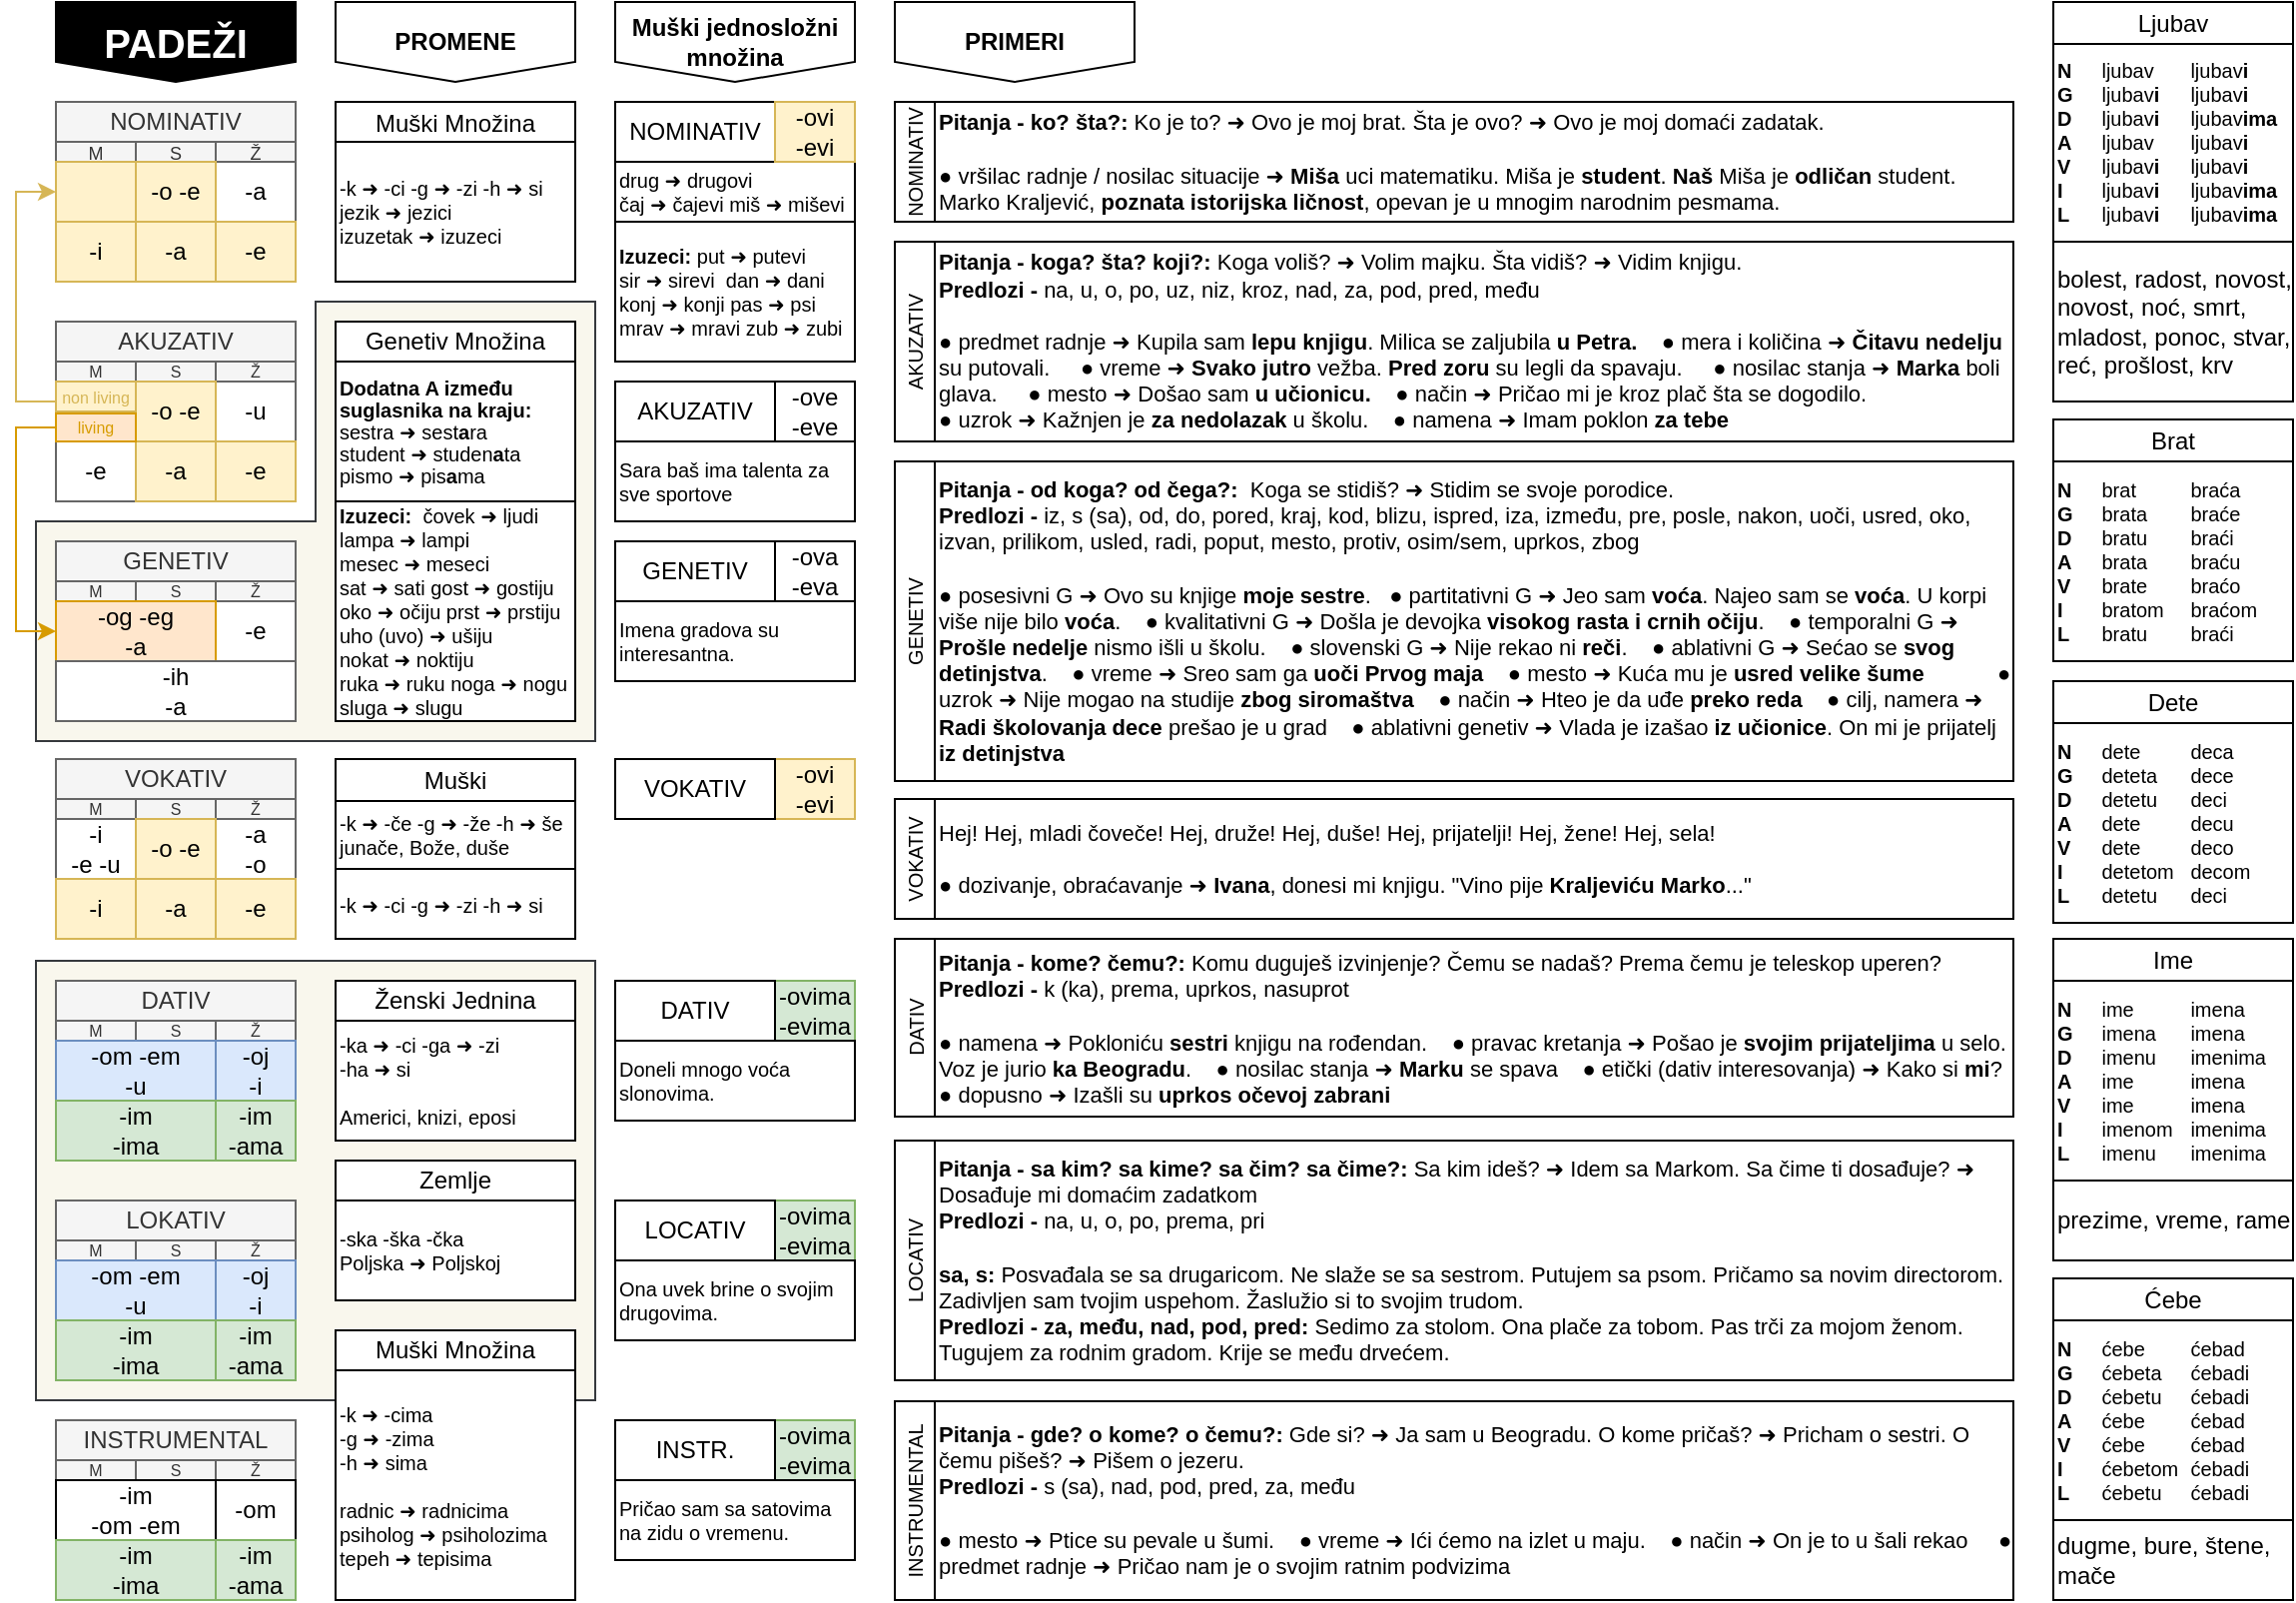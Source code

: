 <mxfile version="24.0.7" type="github">
  <diagram name="Page-1" id="QJoDa5Xf5KZHRKWnFKj4">
    <mxGraphModel dx="491" dy="323" grid="1" gridSize="10" guides="1" tooltips="1" connect="1" arrows="1" fold="1" page="1" pageScale="1" pageWidth="1169" pageHeight="827" math="0" shadow="0">
      <root>
        <mxCell id="0" />
        <mxCell id="1" parent="0" />
        <mxCell id="w5lrp8CAif_9VlZ4OXMN-14" value="" style="shape=corner;whiteSpace=wrap;html=1;direction=west;dx=140;dy=110;fillColor=#f9f7ed;strokeColor=#36393d;" parent="1" vertex="1">
          <mxGeometry x="30" y="160" width="280" height="220" as="geometry" />
        </mxCell>
        <mxCell id="fJoO8VDyXokNPLIYZir3-1" value="Muški Množina" style="rounded=0;whiteSpace=wrap;html=1;" parent="1" vertex="1">
          <mxGeometry x="180" y="60" width="120" height="21" as="geometry" />
        </mxCell>
        <mxCell id="BAi89jd5EGfL0doamKMS-102" value="" style="rounded=0;whiteSpace=wrap;html=1;fillColor=#f9f7ed;strokeColor=#36393d;" parent="1" vertex="1">
          <mxGeometry x="30" y="490" width="280" height="220" as="geometry" />
        </mxCell>
        <mxCell id="BAi89jd5EGfL0doamKMS-101" value="Muški" style="rounded=0;whiteSpace=wrap;html=1;" parent="1" vertex="1">
          <mxGeometry x="180" y="389" width="120" height="21" as="geometry" />
        </mxCell>
        <mxCell id="BAi89jd5EGfL0doamKMS-87" value="drug ➜ drugovi&lt;br&gt;čaj ➜ čajevi miš ➜ miševi" style="rounded=0;whiteSpace=wrap;html=1;align=left;fontSize=10;" parent="1" vertex="1">
          <mxGeometry x="320" y="90" width="120" height="30" as="geometry" />
        </mxCell>
        <mxCell id="z7CCXZcRLEo5i3R6FDuk-22" value="NOMINATIV" style="rounded=0;whiteSpace=wrap;html=1;strokeColor=#666666;fillColor=#f5f5f5;fontColor=#333333;" parent="1" vertex="1">
          <mxGeometry x="40" y="60" width="120" height="20" as="geometry" />
        </mxCell>
        <mxCell id="z7CCXZcRLEo5i3R6FDuk-23" value="M" style="rounded=0;whiteSpace=wrap;html=1;fillColor=#f5f5f5;fontColor=#333333;strokeColor=#666666;fontSize=9;verticalAlign=middle;horizontal=1;perimeterSpacing=0;spacingTop=1;" parent="1" vertex="1">
          <mxGeometry x="40" y="80" width="40" height="10" as="geometry" />
        </mxCell>
        <mxCell id="z7CCXZcRLEo5i3R6FDuk-24" value="S" style="rounded=0;whiteSpace=wrap;html=1;fillColor=#f5f5f5;fontColor=#333333;strokeColor=#666666;fontSize=9;verticalAlign=middle;horizontal=1;perimeterSpacing=0;spacingTop=1;" parent="1" vertex="1">
          <mxGeometry x="80" y="80" width="40" height="10" as="geometry" />
        </mxCell>
        <mxCell id="z7CCXZcRLEo5i3R6FDuk-25" value="Ž" style="rounded=0;whiteSpace=wrap;html=1;fillColor=#f5f5f5;fontColor=#333333;strokeColor=#666666;fontSize=9;verticalAlign=middle;horizontal=1;perimeterSpacing=0;spacingTop=1;" parent="1" vertex="1">
          <mxGeometry x="120" y="80" width="40" height="10" as="geometry" />
        </mxCell>
        <mxCell id="z7CCXZcRLEo5i3R6FDuk-28" value="-a" style="rounded=0;whiteSpace=wrap;html=1;strokeColor=#666666;" parent="1" vertex="1">
          <mxGeometry x="120" y="90" width="40" height="30" as="geometry" />
        </mxCell>
        <mxCell id="z7CCXZcRLEo5i3R6FDuk-27" value="-o -e" style="rounded=0;whiteSpace=wrap;html=1;fillColor=#fff2cc;strokeColor=#d6b656;" parent="1" vertex="1">
          <mxGeometry x="80" y="90" width="40" height="30" as="geometry" />
        </mxCell>
        <mxCell id="z7CCXZcRLEo5i3R6FDuk-29" value="-i" style="rounded=0;whiteSpace=wrap;html=1;fillColor=#fff2cc;strokeColor=#d6b656;" parent="1" vertex="1">
          <mxGeometry x="40" y="120" width="40" height="30" as="geometry" />
        </mxCell>
        <mxCell id="z7CCXZcRLEo5i3R6FDuk-26" value="" style="rounded=0;whiteSpace=wrap;html=1;fillColor=#fff2cc;strokeColor=#d6b656;" parent="1" vertex="1">
          <mxGeometry x="40" y="90" width="40" height="30" as="geometry" />
        </mxCell>
        <mxCell id="z7CCXZcRLEo5i3R6FDuk-30" value="-a" style="rounded=0;whiteSpace=wrap;html=1;fillColor=#fff2cc;strokeColor=#d6b656;" parent="1" vertex="1">
          <mxGeometry x="80" y="120" width="40" height="30" as="geometry" />
        </mxCell>
        <mxCell id="z7CCXZcRLEo5i3R6FDuk-31" value="-e" style="rounded=0;whiteSpace=wrap;html=1;fillColor=#fff2cc;strokeColor=#d6b656;" parent="1" vertex="1">
          <mxGeometry x="120" y="120" width="40" height="30" as="geometry" />
        </mxCell>
        <mxCell id="z7CCXZcRLEo5i3R6FDuk-43" value="AKUZATIV" style="rounded=0;whiteSpace=wrap;html=1;strokeColor=#666666;fillColor=#f5f5f5;fontColor=#333333;" parent="1" vertex="1">
          <mxGeometry x="40" y="170" width="120" height="20" as="geometry" />
        </mxCell>
        <mxCell id="z7CCXZcRLEo5i3R6FDuk-44" value="M" style="rounded=0;whiteSpace=wrap;html=1;fontSize=8;fillColor=#f5f5f5;fontColor=#333333;strokeColor=#666666;" parent="1" vertex="1">
          <mxGeometry x="40" y="190" width="40" height="10" as="geometry" />
        </mxCell>
        <mxCell id="z7CCXZcRLEo5i3R6FDuk-45" value="S" style="rounded=0;whiteSpace=wrap;html=1;fontSize=8;fillColor=#f5f5f5;fontColor=#333333;strokeColor=#666666;" parent="1" vertex="1">
          <mxGeometry x="80" y="190" width="40" height="10" as="geometry" />
        </mxCell>
        <mxCell id="z7CCXZcRLEo5i3R6FDuk-46" value="Ž" style="rounded=0;whiteSpace=wrap;html=1;fontSize=8;fillColor=#f5f5f5;fontColor=#333333;strokeColor=#666666;" parent="1" vertex="1">
          <mxGeometry x="120" y="190" width="40" height="10" as="geometry" />
        </mxCell>
        <mxCell id="BAi89jd5EGfL0doamKMS-6" style="edgeStyle=orthogonalEdgeStyle;rounded=0;orthogonalLoop=1;jettySize=auto;html=1;exitX=0;exitY=0.25;exitDx=0;exitDy=0;fillColor=#fff2cc;strokeColor=#d6b656;entryX=0;entryY=0.5;entryDx=0;entryDy=0;" parent="1" source="z7CCXZcRLEo5i3R6FDuk-47" target="z7CCXZcRLEo5i3R6FDuk-26" edge="1">
          <mxGeometry relative="1" as="geometry">
            <mxPoint x="10" y="90" as="targetPoint" />
            <Array as="points">
              <mxPoint x="40" y="210" />
              <mxPoint x="20" y="210" />
              <mxPoint x="20" y="105" />
            </Array>
          </mxGeometry>
        </mxCell>
        <mxCell id="z7CCXZcRLEo5i3R6FDuk-49" value="-u" style="rounded=0;whiteSpace=wrap;html=1;strokeColor=#666666;" parent="1" vertex="1">
          <mxGeometry x="120" y="200" width="40" height="30" as="geometry" />
        </mxCell>
        <mxCell id="z7CCXZcRLEo5i3R6FDuk-50" value="-e" style="rounded=0;whiteSpace=wrap;html=1;strokeColor=#666666;" parent="1" vertex="1">
          <mxGeometry x="40" y="230" width="40" height="30" as="geometry" />
        </mxCell>
        <mxCell id="z7CCXZcRLEo5i3R6FDuk-48" value="-o -e" style="rounded=0;whiteSpace=wrap;html=1;fillColor=#fff2cc;strokeColor=#d6b656;" parent="1" vertex="1">
          <mxGeometry x="80" y="200" width="40" height="30" as="geometry" />
        </mxCell>
        <mxCell id="z7CCXZcRLEo5i3R6FDuk-51" value="-a" style="rounded=0;whiteSpace=wrap;html=1;fillColor=#fff2cc;strokeColor=#d6b656;" parent="1" vertex="1">
          <mxGeometry x="80" y="230" width="40" height="30" as="geometry" />
        </mxCell>
        <mxCell id="z7CCXZcRLEo5i3R6FDuk-52" value="-e" style="rounded=0;whiteSpace=wrap;html=1;fillColor=#fff2cc;strokeColor=#d6b656;" parent="1" vertex="1">
          <mxGeometry x="120" y="230" width="40" height="30" as="geometry" />
        </mxCell>
        <mxCell id="z7CCXZcRLEo5i3R6FDuk-54" value="GENETIV" style="rounded=0;whiteSpace=wrap;html=1;strokeColor=#666666;fillColor=#f5f5f5;fontColor=#333333;" parent="1" vertex="1">
          <mxGeometry x="40" y="280" width="120" height="20" as="geometry" />
        </mxCell>
        <mxCell id="z7CCXZcRLEo5i3R6FDuk-55" value="M" style="rounded=0;whiteSpace=wrap;html=1;fontSize=8;fillColor=#f5f5f5;fontColor=#333333;strokeColor=#666666;" parent="1" vertex="1">
          <mxGeometry x="40" y="300" width="40" height="10" as="geometry" />
        </mxCell>
        <mxCell id="z7CCXZcRLEo5i3R6FDuk-56" value="S" style="rounded=0;whiteSpace=wrap;html=1;fontSize=8;fillColor=#f5f5f5;fontColor=#333333;strokeColor=#666666;" parent="1" vertex="1">
          <mxGeometry x="80" y="300" width="40" height="10" as="geometry" />
        </mxCell>
        <mxCell id="z7CCXZcRLEo5i3R6FDuk-57" value="Ž" style="rounded=0;whiteSpace=wrap;html=1;fontSize=8;fillColor=#f5f5f5;fontColor=#333333;strokeColor=#666666;" parent="1" vertex="1">
          <mxGeometry x="120" y="300" width="40" height="10" as="geometry" />
        </mxCell>
        <mxCell id="z7CCXZcRLEo5i3R6FDuk-60" value="-e" style="rounded=0;whiteSpace=wrap;html=1;strokeColor=#666666;" parent="1" vertex="1">
          <mxGeometry x="120" y="310" width="40" height="30" as="geometry" />
        </mxCell>
        <mxCell id="BAi89jd5EGfL0doamKMS-3" value="-og -eg&lt;br&gt;-a" style="rounded=0;whiteSpace=wrap;html=1;fillColor=#ffe6cc;strokeColor=#d79b00;" parent="1" vertex="1">
          <mxGeometry x="40" y="310" width="80" height="30" as="geometry" />
        </mxCell>
        <mxCell id="z7CCXZcRLEo5i3R6FDuk-47" value="non living" style="rounded=0;whiteSpace=wrap;html=1;fillColor=#fff2cc;strokeColor=#d6b656;fontSize=8;fontColor=#d6b656;" parent="1" vertex="1">
          <mxGeometry x="40" y="200" width="40" height="15" as="geometry" />
        </mxCell>
        <mxCell id="BAi89jd5EGfL0doamKMS-10" style="edgeStyle=orthogonalEdgeStyle;rounded=0;orthogonalLoop=1;jettySize=auto;html=1;exitX=0;exitY=0.5;exitDx=0;exitDy=0;entryX=0;entryY=0.5;entryDx=0;entryDy=0;fillColor=#ffe6cc;strokeColor=#d79b00;" parent="1" source="BAi89jd5EGfL0doamKMS-9" target="BAi89jd5EGfL0doamKMS-3" edge="1">
          <mxGeometry relative="1" as="geometry" />
        </mxCell>
        <mxCell id="BAi89jd5EGfL0doamKMS-9" value="living" style="rounded=0;whiteSpace=wrap;html=1;fillColor=#ffe6cc;strokeColor=#d79b00;fontSize=8;fontColor=#d79c00;" parent="1" vertex="1">
          <mxGeometry x="40" y="216" width="40" height="14" as="geometry" />
        </mxCell>
        <mxCell id="BAi89jd5EGfL0doamKMS-11" value="-ih&lt;br&gt;-a" style="rounded=0;whiteSpace=wrap;html=1;strokeColor=#666666;" parent="1" vertex="1">
          <mxGeometry x="40" y="340" width="120" height="30" as="geometry" />
        </mxCell>
        <mxCell id="BAi89jd5EGfL0doamKMS-12" value="DATIV" style="rounded=0;whiteSpace=wrap;html=1;fillColor=#f5f5f5;strokeColor=#666666;fontColor=#333333;" parent="1" vertex="1">
          <mxGeometry x="40" y="500" width="120" height="20" as="geometry" />
        </mxCell>
        <mxCell id="BAi89jd5EGfL0doamKMS-13" value="M" style="rounded=0;whiteSpace=wrap;html=1;fontSize=8;fillColor=#f5f5f5;fontColor=#333333;strokeColor=#666666;" parent="1" vertex="1">
          <mxGeometry x="40" y="520" width="40" height="10" as="geometry" />
        </mxCell>
        <mxCell id="BAi89jd5EGfL0doamKMS-14" value="S" style="rounded=0;whiteSpace=wrap;html=1;fontSize=8;fillColor=#f5f5f5;fontColor=#333333;strokeColor=#666666;" parent="1" vertex="1">
          <mxGeometry x="80" y="520" width="40" height="10" as="geometry" />
        </mxCell>
        <mxCell id="BAi89jd5EGfL0doamKMS-15" value="Ž" style="rounded=0;whiteSpace=wrap;html=1;fontSize=8;fillColor=#f5f5f5;fontColor=#333333;strokeColor=#666666;" parent="1" vertex="1">
          <mxGeometry x="120" y="520" width="40" height="10" as="geometry" />
        </mxCell>
        <mxCell id="BAi89jd5EGfL0doamKMS-16" value="-oj&lt;br&gt;-i" style="rounded=0;whiteSpace=wrap;html=1;fillColor=#dae8fc;strokeColor=#6c8ebf;" parent="1" vertex="1">
          <mxGeometry x="120" y="530" width="40" height="30" as="geometry" />
        </mxCell>
        <mxCell id="BAi89jd5EGfL0doamKMS-17" value="-om -em&lt;br&gt;-u" style="rounded=0;whiteSpace=wrap;html=1;fillColor=#dae8fc;strokeColor=#6c8ebf;" parent="1" vertex="1">
          <mxGeometry x="40" y="530" width="80" height="30" as="geometry" />
        </mxCell>
        <mxCell id="BAi89jd5EGfL0doamKMS-18" value="-im&lt;br&gt;-ima" style="rounded=0;whiteSpace=wrap;html=1;fillColor=#d5e8d4;strokeColor=#82b366;" parent="1" vertex="1">
          <mxGeometry x="40" y="560" width="80" height="30" as="geometry" />
        </mxCell>
        <mxCell id="BAi89jd5EGfL0doamKMS-19" value="-im&lt;br&gt;-ama" style="rounded=0;whiteSpace=wrap;html=1;fillColor=#d5e8d4;strokeColor=#82b366;" parent="1" vertex="1">
          <mxGeometry x="120" y="560" width="40" height="30" as="geometry" />
        </mxCell>
        <mxCell id="BAi89jd5EGfL0doamKMS-20" value="LOKATIV" style="rounded=0;whiteSpace=wrap;html=1;fillColor=#f5f5f5;strokeColor=#666666;fontColor=#333333;" parent="1" vertex="1">
          <mxGeometry x="40" y="610" width="120" height="20" as="geometry" />
        </mxCell>
        <mxCell id="BAi89jd5EGfL0doamKMS-21" value="M" style="rounded=0;whiteSpace=wrap;html=1;fontSize=8;fillColor=#f5f5f5;fontColor=#333333;strokeColor=#666666;" parent="1" vertex="1">
          <mxGeometry x="40" y="630" width="40" height="10" as="geometry" />
        </mxCell>
        <mxCell id="BAi89jd5EGfL0doamKMS-22" value="S" style="rounded=0;whiteSpace=wrap;html=1;fontSize=8;fillColor=#f5f5f5;fontColor=#333333;strokeColor=#666666;" parent="1" vertex="1">
          <mxGeometry x="80" y="630" width="40" height="10" as="geometry" />
        </mxCell>
        <mxCell id="BAi89jd5EGfL0doamKMS-23" value="Ž" style="rounded=0;whiteSpace=wrap;html=1;fontSize=8;fillColor=#f5f5f5;fontColor=#333333;strokeColor=#666666;" parent="1" vertex="1">
          <mxGeometry x="120" y="630" width="40" height="10" as="geometry" />
        </mxCell>
        <mxCell id="BAi89jd5EGfL0doamKMS-24" value="-oj&lt;br&gt;-i" style="rounded=0;whiteSpace=wrap;html=1;fillColor=#dae8fc;strokeColor=#6c8ebf;" parent="1" vertex="1">
          <mxGeometry x="120" y="640" width="40" height="30" as="geometry" />
        </mxCell>
        <mxCell id="BAi89jd5EGfL0doamKMS-25" value="-om -em&lt;br&gt;-u" style="rounded=0;whiteSpace=wrap;html=1;fillColor=#dae8fc;strokeColor=#6c8ebf;" parent="1" vertex="1">
          <mxGeometry x="40" y="640" width="80" height="30" as="geometry" />
        </mxCell>
        <mxCell id="BAi89jd5EGfL0doamKMS-26" value="-im&lt;br&gt;-ima" style="rounded=0;whiteSpace=wrap;html=1;fillColor=#d5e8d4;strokeColor=#82b366;" parent="1" vertex="1">
          <mxGeometry x="40" y="670" width="80" height="30" as="geometry" />
        </mxCell>
        <mxCell id="BAi89jd5EGfL0doamKMS-27" value="-im&lt;br&gt;-ama" style="rounded=0;whiteSpace=wrap;html=1;fillColor=#d5e8d4;strokeColor=#82b366;" parent="1" vertex="1">
          <mxGeometry x="120" y="670" width="40" height="30" as="geometry" />
        </mxCell>
        <mxCell id="BAi89jd5EGfL0doamKMS-37" value="INSTRUMENTAL" style="rounded=0;whiteSpace=wrap;html=1;fillColor=#f5f5f5;fontColor=#333333;strokeColor=#666666;" parent="1" vertex="1">
          <mxGeometry x="40" y="720" width="120" height="20" as="geometry" />
        </mxCell>
        <mxCell id="BAi89jd5EGfL0doamKMS-38" value="M" style="rounded=0;whiteSpace=wrap;html=1;fontSize=8;fillColor=#f5f5f5;fontColor=#333333;strokeColor=#666666;" parent="1" vertex="1">
          <mxGeometry x="40" y="740" width="40" height="10" as="geometry" />
        </mxCell>
        <mxCell id="BAi89jd5EGfL0doamKMS-39" value="S" style="rounded=0;whiteSpace=wrap;html=1;fontSize=8;fillColor=#f5f5f5;fontColor=#333333;strokeColor=#666666;" parent="1" vertex="1">
          <mxGeometry x="80" y="740" width="40" height="10" as="geometry" />
        </mxCell>
        <mxCell id="BAi89jd5EGfL0doamKMS-40" value="Ž" style="rounded=0;whiteSpace=wrap;html=1;fontSize=8;fillColor=#f5f5f5;fontColor=#333333;strokeColor=#666666;" parent="1" vertex="1">
          <mxGeometry x="120" y="740" width="40" height="10" as="geometry" />
        </mxCell>
        <mxCell id="BAi89jd5EGfL0doamKMS-41" value="-om" style="rounded=0;whiteSpace=wrap;html=1;" parent="1" vertex="1">
          <mxGeometry x="120" y="750" width="40" height="30" as="geometry" />
        </mxCell>
        <mxCell id="BAi89jd5EGfL0doamKMS-42" value="-im&lt;br&gt;-om -em" style="rounded=0;whiteSpace=wrap;html=1;" parent="1" vertex="1">
          <mxGeometry x="40" y="750" width="80" height="30" as="geometry" />
        </mxCell>
        <mxCell id="BAi89jd5EGfL0doamKMS-43" value="-im&lt;br&gt;-ima" style="rounded=0;whiteSpace=wrap;html=1;fillColor=#d5e8d4;strokeColor=#82b366;" parent="1" vertex="1">
          <mxGeometry x="40" y="780" width="80" height="30" as="geometry" />
        </mxCell>
        <mxCell id="BAi89jd5EGfL0doamKMS-44" value="-im&lt;br&gt;-ama" style="rounded=0;whiteSpace=wrap;html=1;fillColor=#d5e8d4;strokeColor=#82b366;" parent="1" vertex="1">
          <mxGeometry x="120" y="780" width="40" height="30" as="geometry" />
        </mxCell>
        <mxCell id="BAi89jd5EGfL0doamKMS-46" value="VOKATIV" style="rounded=0;whiteSpace=wrap;html=1;strokeColor=#666666;fillColor=#f5f5f5;fontColor=#333333;" parent="1" vertex="1">
          <mxGeometry x="40" y="389" width="120" height="20" as="geometry" />
        </mxCell>
        <mxCell id="BAi89jd5EGfL0doamKMS-47" value="M" style="rounded=0;whiteSpace=wrap;html=1;fontSize=8;fillColor=#f5f5f5;fontColor=#333333;strokeColor=#666666;" parent="1" vertex="1">
          <mxGeometry x="40" y="409" width="40" height="10" as="geometry" />
        </mxCell>
        <mxCell id="BAi89jd5EGfL0doamKMS-48" value="S" style="rounded=0;whiteSpace=wrap;html=1;fontSize=8;fillColor=#f5f5f5;fontColor=#333333;strokeColor=#666666;" parent="1" vertex="1">
          <mxGeometry x="80" y="409" width="40" height="10" as="geometry" />
        </mxCell>
        <mxCell id="BAi89jd5EGfL0doamKMS-49" value="Ž" style="rounded=0;whiteSpace=wrap;html=1;fontSize=8;fillColor=#f5f5f5;fontColor=#333333;strokeColor=#666666;" parent="1" vertex="1">
          <mxGeometry x="120" y="409" width="40" height="10" as="geometry" />
        </mxCell>
        <mxCell id="BAi89jd5EGfL0doamKMS-50" value="-a&lt;br&gt;-o" style="rounded=0;whiteSpace=wrap;html=1;strokeColor=#666666;" parent="1" vertex="1">
          <mxGeometry x="120" y="419" width="40" height="30" as="geometry" />
        </mxCell>
        <mxCell id="BAi89jd5EGfL0doamKMS-51" value="-i&lt;br&gt;-e -u" style="rounded=0;whiteSpace=wrap;html=1;strokeColor=#666666;" parent="1" vertex="1">
          <mxGeometry x="40" y="419" width="40" height="30" as="geometry" />
        </mxCell>
        <mxCell id="BAi89jd5EGfL0doamKMS-59" value="-ove&lt;br&gt;-eve" style="rounded=0;whiteSpace=wrap;html=1;" parent="1" vertex="1">
          <mxGeometry x="400" y="200" width="40" height="30" as="geometry" />
        </mxCell>
        <mxCell id="BAi89jd5EGfL0doamKMS-61" value="-ova&lt;br&gt;-eva" style="rounded=0;whiteSpace=wrap;html=1;" parent="1" vertex="1">
          <mxGeometry x="400" y="280" width="40" height="30" as="geometry" />
        </mxCell>
        <mxCell id="BAi89jd5EGfL0doamKMS-64" value="-i" style="rounded=0;whiteSpace=wrap;html=1;fillColor=#fff2cc;strokeColor=#d6b656;" parent="1" vertex="1">
          <mxGeometry x="40" y="449" width="40" height="30" as="geometry" />
        </mxCell>
        <mxCell id="BAi89jd5EGfL0doamKMS-65" value="-a" style="rounded=0;whiteSpace=wrap;html=1;fillColor=#fff2cc;strokeColor=#d6b656;" parent="1" vertex="1">
          <mxGeometry x="80" y="449" width="40" height="30" as="geometry" />
        </mxCell>
        <mxCell id="BAi89jd5EGfL0doamKMS-66" value="-e" style="rounded=0;whiteSpace=wrap;html=1;fillColor=#fff2cc;strokeColor=#d6b656;" parent="1" vertex="1">
          <mxGeometry x="120" y="449" width="40" height="30" as="geometry" />
        </mxCell>
        <mxCell id="BAi89jd5EGfL0doamKMS-67" value="-o -e" style="rounded=0;whiteSpace=wrap;html=1;fillColor=#fff2cc;strokeColor=#d6b656;" parent="1" vertex="1">
          <mxGeometry x="80" y="419" width="40" height="30" as="geometry" />
        </mxCell>
        <mxCell id="BAi89jd5EGfL0doamKMS-62" value="-ovima&lt;br&gt;-evima" style="rounded=0;whiteSpace=wrap;html=1;fillColor=#d5e8d4;strokeColor=#82b366;" parent="1" vertex="1">
          <mxGeometry x="400" y="500" width="40" height="30" as="geometry" />
        </mxCell>
        <mxCell id="BAi89jd5EGfL0doamKMS-63" value="-ovima&lt;br&gt;-evima" style="rounded=0;whiteSpace=wrap;html=1;fillColor=#d5e8d4;strokeColor=#82b366;" parent="1" vertex="1">
          <mxGeometry x="400" y="610" width="40" height="30" as="geometry" />
        </mxCell>
        <mxCell id="BAi89jd5EGfL0doamKMS-68" value="-ovima&lt;br&gt;-evima" style="rounded=0;whiteSpace=wrap;html=1;fillColor=#d5e8d4;strokeColor=#82b366;" parent="1" vertex="1">
          <mxGeometry x="400" y="720" width="40" height="30" as="geometry" />
        </mxCell>
        <mxCell id="BAi89jd5EGfL0doamKMS-69" value="-ovi&lt;br&gt;-evi" style="rounded=0;whiteSpace=wrap;html=1;fillColor=#fff2cc;strokeColor=#d6b656;" parent="1" vertex="1">
          <mxGeometry x="400" y="389" width="40" height="30" as="geometry" />
        </mxCell>
        <mxCell id="BAi89jd5EGfL0doamKMS-92" value="-k&amp;nbsp;➜ -ci -g&amp;nbsp;&lt;font style=&quot;font-size: 10px;&quot;&gt;➜&lt;/font&gt; -zi -h&amp;nbsp;➜ si&lt;br style=&quot;font-size: 10px;&quot;&gt;jezik ➜ jezici&lt;br&gt;izuzetak ➜ izuzeci" style="rounded=0;whiteSpace=wrap;html=1;align=left;fontSize=10;" parent="1" vertex="1">
          <mxGeometry x="180" y="80" width="120" height="70" as="geometry" />
        </mxCell>
        <mxCell id="BAi89jd5EGfL0doamKMS-99" value="-k&amp;nbsp;➜ -če -g&amp;nbsp;➜ -že -h&amp;nbsp;➜ še&lt;br&gt;junače, Bože, duše" style="rounded=0;whiteSpace=wrap;html=1;align=left;fontSize=10;" parent="1" vertex="1">
          <mxGeometry x="180" y="410" width="120" height="34" as="geometry" />
        </mxCell>
        <mxCell id="BAi89jd5EGfL0doamKMS-100" value="-k&amp;nbsp;➜ -ci -g&amp;nbsp;➜ -zi -h&amp;nbsp;➜ si&lt;br style=&quot;font-size: 10px;&quot;&gt;" style="rounded=0;whiteSpace=wrap;html=1;align=left;fontSize=10;" parent="1" vertex="1">
          <mxGeometry x="180" y="444" width="120" height="35" as="geometry" />
        </mxCell>
        <mxCell id="BAi89jd5EGfL0doamKMS-103" value="Ženski Jednina" style="rounded=0;whiteSpace=wrap;html=1;" parent="1" vertex="1">
          <mxGeometry x="180" y="500" width="120" height="20" as="geometry" />
        </mxCell>
        <mxCell id="BAi89jd5EGfL0doamKMS-104" value="-ka ➜ -ci -ga ➜ -zi &lt;br&gt;-ha ➜ si&lt;br&gt;&lt;br&gt;Americi, knizi, eposi" style="rounded=0;whiteSpace=wrap;html=1;align=left;fontSize=10;" parent="1" vertex="1">
          <mxGeometry x="180" y="520" width="120" height="60" as="geometry" />
        </mxCell>
        <mxCell id="BAi89jd5EGfL0doamKMS-105" value="Muški Množina" style="rounded=0;whiteSpace=wrap;html=1;" parent="1" vertex="1">
          <mxGeometry x="180" y="675" width="120" height="20" as="geometry" />
        </mxCell>
        <mxCell id="BAi89jd5EGfL0doamKMS-106" value="-k ➜ -cima &lt;br&gt;-g ➜ -zima &lt;br&gt;-h ➜ sima&lt;br&gt;&lt;br&gt;radnic ➜ radnicima&lt;br&gt;psiholog ➜ psiholozima&lt;br&gt;tepeh ➜ tepisima" style="rounded=0;whiteSpace=wrap;html=1;align=left;fontSize=10;" parent="1" vertex="1">
          <mxGeometry x="180" y="695" width="120" height="115" as="geometry" />
        </mxCell>
        <mxCell id="BAi89jd5EGfL0doamKMS-111" value="Zemlje" style="rounded=0;whiteSpace=wrap;html=1;" parent="1" vertex="1">
          <mxGeometry x="180" y="590" width="120" height="20" as="geometry" />
        </mxCell>
        <mxCell id="BAi89jd5EGfL0doamKMS-112" value="-ska -ška -čka&lt;br&gt;Poljska ➜ Poljskoj" style="rounded=0;whiteSpace=wrap;html=1;align=left;fontSize=10;" parent="1" vertex="1">
          <mxGeometry x="180" y="610" width="120" height="50" as="geometry" />
        </mxCell>
        <mxCell id="fJoO8VDyXokNPLIYZir3-2" value="Genetiv Množina" style="rounded=0;whiteSpace=wrap;html=1;" parent="1" vertex="1">
          <mxGeometry x="180" y="170" width="120" height="20" as="geometry" />
        </mxCell>
        <mxCell id="fJoO8VDyXokNPLIYZir3-3" value="&lt;p style=&quot;line-height: 110%;&quot;&gt;&lt;b&gt;Dodatna&amp;nbsp;A između suglasnika na kraju:&amp;nbsp;&lt;br&gt;&lt;/b&gt;&lt;span style=&quot;background-color: initial;&quot;&gt;sestra ➜ sest&lt;/span&gt;&lt;b style=&quot;background-color: initial;&quot;&gt;a&lt;/b&gt;&lt;span style=&quot;background-color: initial;&quot;&gt;ra&amp;nbsp;&lt;br&gt;&lt;/span&gt;&lt;span style=&quot;background-color: initial;&quot;&gt;student ➜ studen&lt;/span&gt;&lt;b style=&quot;background-color: initial;&quot;&gt;a&lt;/b&gt;&lt;span style=&quot;background-color: initial;&quot;&gt;ta&lt;br&gt;&lt;/span&gt;&lt;span style=&quot;background-color: initial;&quot;&gt;pismo ➜ pis&lt;/span&gt;&lt;b style=&quot;background-color: initial;&quot;&gt;a&lt;/b&gt;&lt;span style=&quot;background-color: initial;&quot;&gt;ma&lt;/span&gt;&lt;/p&gt;" style="rounded=0;whiteSpace=wrap;html=1;align=left;fontSize=10;" parent="1" vertex="1">
          <mxGeometry x="180" y="190" width="120" height="70" as="geometry" />
        </mxCell>
        <mxCell id="w5lrp8CAif_9VlZ4OXMN-1" value="PADEŽI" style="shape=offPageConnector;whiteSpace=wrap;html=1;size=0.25;fontStyle=1;fontSize=20;fillColor=#000000;strokeColor=#000000;fontColor=#FFFFFF;" parent="1" vertex="1">
          <mxGeometry x="40" y="10" width="120" height="40" as="geometry" />
        </mxCell>
        <mxCell id="w5lrp8CAif_9VlZ4OXMN-2" value="PROMENE" style="shape=offPageConnector;whiteSpace=wrap;html=1;size=0.25;fontStyle=1" parent="1" vertex="1">
          <mxGeometry x="180" y="10" width="120" height="40" as="geometry" />
        </mxCell>
        <mxCell id="w5lrp8CAif_9VlZ4OXMN-3" value="Muški jednosložni množina" style="shape=offPageConnector;whiteSpace=wrap;html=1;size=0.25;fontStyle=1" parent="1" vertex="1">
          <mxGeometry x="320" y="10" width="120" height="40" as="geometry" />
        </mxCell>
        <mxCell id="w5lrp8CAif_9VlZ4OXMN-9" value="NOMINATIV" style="rounded=0;whiteSpace=wrap;html=1;" parent="1" vertex="1">
          <mxGeometry x="320" y="60" width="80" height="30" as="geometry" />
        </mxCell>
        <mxCell id="BAi89jd5EGfL0doamKMS-58" value="-ovi&lt;br&gt;-evi" style="rounded=0;whiteSpace=wrap;html=1;fillColor=#fff2cc;strokeColor=#d6b656;" parent="1" vertex="1">
          <mxGeometry x="400" y="60" width="40" height="30" as="geometry" />
        </mxCell>
        <mxCell id="w5lrp8CAif_9VlZ4OXMN-10" value="&lt;b&gt;Izuzeci: &lt;/b&gt;put ➜ putevi&lt;br&gt;sir ➜ sirevi&amp;nbsp; dan ➜ dani&lt;br&gt;konj ➜ konji pas ➜ psi&lt;br&gt;mrav ➜ mravi zub ➜ zubi" style="rounded=0;whiteSpace=wrap;html=1;align=left;fontSize=10;" parent="1" vertex="1">
          <mxGeometry x="320" y="120" width="120" height="70" as="geometry" />
        </mxCell>
        <mxCell id="Pf-PKDTKtpDQkGUhiAqp-1" value="&lt;b&gt;Izuzeci:&amp;nbsp; &lt;/b&gt;čovek&lt;b&gt;&amp;nbsp;&lt;/b&gt;➜ ljudi&lt;br&gt;lampa ➜ lampi&lt;br&gt;mesec ➜ meseci&lt;br&gt;sat ➜ sati gost&amp;nbsp;➜ gostiju&lt;br&gt;oko ➜ očiju prst ➜ prstiju&lt;br&gt;uho (uvo) ➜ ušiju&lt;br&gt;nokat ➜ noktiju&lt;br&gt;ruka ➜ ruku noga ➜ nogu&lt;br&gt;sluga ➜ slugu" style="rounded=0;whiteSpace=wrap;html=1;align=left;fontSize=10;" parent="1" vertex="1">
          <mxGeometry x="180" y="260" width="120" height="110" as="geometry" />
        </mxCell>
        <mxCell id="Pf-PKDTKtpDQkGUhiAqp-2" value="NOMINATIV" style="rounded=0;whiteSpace=wrap;html=1;fontSize=10;horizontal=0;" parent="1" vertex="1">
          <mxGeometry x="460" y="60" width="20" height="60" as="geometry" />
        </mxCell>
        <mxCell id="Pf-PKDTKtpDQkGUhiAqp-3" value="AKUZATIV" style="rounded=0;whiteSpace=wrap;html=1;fontSize=10;horizontal=0;" parent="1" vertex="1">
          <mxGeometry x="460" y="130" width="20" height="100" as="geometry" />
        </mxCell>
        <mxCell id="Pf-PKDTKtpDQkGUhiAqp-4" value="GENETIV" style="rounded=0;whiteSpace=wrap;html=1;fontSize=10;horizontal=0;" parent="1" vertex="1">
          <mxGeometry x="460" y="240" width="20" height="160" as="geometry" />
        </mxCell>
        <mxCell id="Pf-PKDTKtpDQkGUhiAqp-5" value="VOKATIV" style="rounded=0;whiteSpace=wrap;html=1;fontSize=10;horizontal=0;" parent="1" vertex="1">
          <mxGeometry x="460" y="409" width="20" height="60" as="geometry" />
        </mxCell>
        <mxCell id="Pf-PKDTKtpDQkGUhiAqp-6" value="DATIV" style="rounded=0;whiteSpace=wrap;html=1;fontSize=10;horizontal=0;" parent="1" vertex="1">
          <mxGeometry x="460" y="479" width="20" height="89" as="geometry" />
        </mxCell>
        <mxCell id="Pf-PKDTKtpDQkGUhiAqp-7" value="LOCATIV" style="rounded=0;whiteSpace=wrap;html=1;fontSize=10;horizontal=0;" parent="1" vertex="1">
          <mxGeometry x="460" y="580" width="20" height="120" as="geometry" />
        </mxCell>
        <mxCell id="Pf-PKDTKtpDQkGUhiAqp-8" value="INSTRUMENTAL" style="rounded=0;whiteSpace=wrap;html=1;fontSize=10;horizontal=0;" parent="1" vertex="1">
          <mxGeometry x="460" y="710.5" width="20" height="99.5" as="geometry" />
        </mxCell>
        <mxCell id="Pf-PKDTKtpDQkGUhiAqp-14" value="&lt;font style=&quot;font-size: 11px;&quot;&gt;&lt;b style=&quot;border-color: var(--border-color);&quot;&gt;Pitanja - ko? šta?:&amp;nbsp;&lt;/b&gt;Ko je to? ➜ Ovo je moj brat. Šta je ovo? ➜ Ovo je moj domaći zadatak. &lt;br&gt;&lt;br&gt;&lt;/font&gt;&lt;font style=&quot;font-size: 11px;&quot;&gt;&lt;font style=&quot;font-size: 11px;&quot;&gt;● vršilac radnje / nosilac situacije ➜&amp;nbsp;&lt;b style=&quot;&quot;&gt;Miša&lt;/b&gt; uci matematiku. Miša je &lt;b style=&quot;&quot;&gt;student&lt;/b&gt;. &lt;b style=&quot;&quot;&gt;Naš&lt;/b&gt; Miša je &lt;b style=&quot;&quot;&gt;odličan&lt;/b&gt; student. Marko Kraljević, &lt;b style=&quot;&quot;&gt;poznata istorijska ličnost&lt;/b&gt;, opevan je u mnogim narodnim pesmama.&lt;/font&gt;&lt;br&gt;&lt;/font&gt;" style="rounded=0;whiteSpace=wrap;html=1;align=left;fontSize=10;" parent="1" vertex="1">
          <mxGeometry x="480" y="60" width="540" height="60" as="geometry" />
        </mxCell>
        <mxCell id="Pf-PKDTKtpDQkGUhiAqp-16" value="&lt;font style=&quot;font-size: 10px;&quot;&gt;&lt;b style=&quot;font-size: 10px;&quot;&gt;N&lt;/b&gt;&lt;span style=&quot;font-size: 10px; white-space: pre;&quot;&gt;&#x9;&lt;/span&gt;ljubav&lt;span style=&quot;font-size: 10px; white-space: pre;&quot;&gt;&#x9;&lt;/span&gt;ljubav&lt;b style=&quot;font-size: 10px;&quot;&gt;i&lt;/b&gt;&lt;br style=&quot;font-size: 10px;&quot;&gt;&lt;b style=&quot;font-size: 10px;&quot;&gt;G&lt;/b&gt;&lt;span style=&quot;font-size: 10px; white-space: pre;&quot;&gt;&#x9;&lt;/span&gt;ljubav&lt;b style=&quot;font-size: 10px;&quot;&gt;i&lt;/b&gt;&lt;span style=&quot;font-size: 10px; white-space: pre; font-weight: bold;&quot;&gt;&#x9;&lt;/span&gt;ljubav&lt;b style=&quot;font-size: 10px;&quot;&gt;i&lt;/b&gt;&lt;br style=&quot;font-size: 10px;&quot;&gt;&lt;b style=&quot;font-size: 10px;&quot;&gt;D&lt;/b&gt;&lt;span style=&quot;font-size: 10px; white-space: pre;&quot;&gt;&#x9;&lt;/span&gt;ljubav&lt;b style=&quot;font-size: 10px;&quot;&gt;i&lt;/b&gt;&lt;span style=&quot;font-size: 10px; white-space: pre; font-weight: bold;&quot;&gt;&#x9;&lt;/span&gt;&lt;font style=&quot;font-size: 10px;&quot;&gt;ljubav&lt;/font&gt;&lt;b style=&quot;font-size: 10px;&quot;&gt;ima&lt;/b&gt;&lt;br style=&quot;font-size: 10px;&quot;&gt;&lt;b style=&quot;font-size: 10px;&quot;&gt;A&lt;/b&gt;&lt;span style=&quot;font-size: 10px; white-space: pre;&quot;&gt;&#x9;&lt;/span&gt;ljubav&lt;span style=&quot;white-space: pre;&quot;&gt;&#x9;&lt;/span&gt;ljubav&lt;b&gt;i&lt;/b&gt;&lt;br style=&quot;font-size: 10px;&quot;&gt;&lt;b style=&quot;font-size: 10px;&quot;&gt;V&lt;/b&gt;&lt;span style=&quot;font-size: 10px; white-space: pre;&quot;&gt;&#x9;&lt;/span&gt;ljubav&lt;span style=&quot;font-size: 10px;&quot;&gt;&lt;b&gt;i&lt;/b&gt;&lt;span style=&quot;font-weight: bold; white-space: pre;&quot;&gt;&#x9;&lt;/span&gt;ljubav&lt;/span&gt;&lt;b style=&quot;font-size: 10px;&quot;&gt;i&lt;/b&gt;&lt;br style=&quot;font-size: 10px;&quot;&gt;&lt;b style=&quot;font-size: 10px;&quot;&gt;I&lt;/b&gt;&lt;span style=&quot;font-size: 10px; white-space: pre;&quot;&gt;&#x9;&lt;/span&gt;ljubav&lt;span style=&quot;font-size: 10px;&quot;&gt;&lt;b&gt;i&lt;/b&gt;&lt;span style=&quot;font-weight: bold; white-space: pre;&quot;&gt;&#x9;&lt;/span&gt;ljubav&lt;/span&gt;&lt;b style=&quot;font-size: 10px;&quot;&gt;ima&lt;/b&gt;&lt;br style=&quot;font-size: 10px;&quot;&gt;&lt;b style=&quot;font-size: 10px;&quot;&gt;L&lt;/b&gt;&lt;span style=&quot;font-size: 10px; white-space: pre;&quot;&gt;&#x9;&lt;/span&gt;ljubav&lt;span style=&quot;font-size: 10px;&quot;&gt;&lt;b&gt;i&lt;/b&gt;&lt;span style=&quot;font-weight: bold; white-space: pre;&quot;&gt;&#x9;&lt;/span&gt;ljubav&lt;/span&gt;&lt;b style=&quot;font-size: 10px;&quot;&gt;ima&lt;/b&gt;&lt;br style=&quot;font-size: 10px;&quot;&gt;&lt;/font&gt;" style="rounded=0;html=1;align=left;fontSize=10;fontFamily=Helvetica;spacing=2;" parent="1" vertex="1">
          <mxGeometry x="1040" y="30" width="120" height="100" as="geometry" />
        </mxCell>
        <mxCell id="Pf-PKDTKtpDQkGUhiAqp-18" value="Ljubav" style="rounded=0;whiteSpace=wrap;html=1;" parent="1" vertex="1">
          <mxGeometry x="1040" y="10" width="120" height="21" as="geometry" />
        </mxCell>
        <mxCell id="uh2jlfRQcC9aMAu_DCjH-1" value="&lt;font style=&quot;&quot;&gt;bolest, radost, novost, novost, noć, smrt, mladost, ponoc, stvar, reć, prošlost, krv&lt;br style=&quot;font-size: 12px;&quot;&gt;&lt;/font&gt;" style="rounded=0;html=1;align=left;fontSize=12;fontFamily=Helvetica;spacing=2;whiteSpace=wrap;" parent="1" vertex="1">
          <mxGeometry x="1040" y="130" width="120" height="80" as="geometry" />
        </mxCell>
        <mxCell id="uh2jlfRQcC9aMAu_DCjH-2" value="&lt;font style=&quot;font-size: 11px;&quot;&gt;&lt;b&gt;Pitanja - od koga? od čega?:&amp;nbsp; &lt;/b&gt;Koga se stidiš? ➜ Stidim se svoje porodice.&amp;nbsp;&lt;br&gt;&lt;b&gt;Predlozi -&lt;/b&gt; iz, s (sa), od, do, pored, kraj, kod, blizu, ispred, iza, između, pre, posle, nakon, uoči, usred, oko, izvan, prilikom, usled, radi, poput, mesto, protiv, osim/sem, uprkos, zbog&lt;/font&gt;&lt;div style=&quot;font-size: 11px;&quot;&gt;&lt;font style=&quot;font-size: 11px;&quot;&gt;&lt;br&gt;&lt;/font&gt;&lt;/div&gt;&lt;div style=&quot;font-size: 11px;&quot;&gt;&lt;font style=&quot;font-size: 11px;&quot;&gt;● posesivni G ➜ Ovo su knjige &lt;b&gt;moje sestre&lt;/b&gt;. &amp;nbsp; ● partitativni G ➜ Jeo sam &lt;b&gt;voća&lt;/b&gt;. Najeo sam se &lt;b&gt;voća&lt;/b&gt;. U korpi više nije bilo &lt;b&gt;voća&lt;/b&gt;. &amp;nbsp; &amp;nbsp;● kvalitativni G ➜ Došla je devojka &lt;b&gt;visokog rasta i crnih očiju&lt;/b&gt;. &amp;nbsp; &amp;nbsp;● temporalni G ➜ &lt;b&gt;Prošle nedelje&lt;/b&gt; nismo išli u školu. &amp;nbsp; &amp;nbsp;● slovenski G ➜ Nije rekao ni &lt;b&gt;reči&lt;/b&gt;. &amp;nbsp; &amp;nbsp;● ablativni G ➜ Sećao se &lt;b&gt;svog detinjstva&lt;/b&gt;. &amp;nbsp; &amp;nbsp;● vreme ➜ Sreo sam ga &lt;b&gt;uoči Prvog maja&lt;/b&gt; &amp;nbsp; &amp;nbsp;● mesto ➜ Kuća mu je &lt;b&gt;usred velike šume&lt;/b&gt;&amp;nbsp; &amp;nbsp; &amp;nbsp; &amp;nbsp; &amp;nbsp; &amp;nbsp; ● uzrok ➜ Nije mogao na studije &lt;b&gt;zbog siromaštva&lt;/b&gt; &amp;nbsp; &amp;nbsp;● način ➜ Hteo je da uđe &lt;b&gt;preko reda&lt;/b&gt; &amp;nbsp; &amp;nbsp;● cilj, namera ➜ &lt;b&gt;Radi školovanja dece&lt;/b&gt; prešao je u grad &amp;nbsp; &amp;nbsp;● ablativni genetiv ➜ Vlada je izašao &lt;b&gt;iz učionice&lt;/b&gt;. On mi je prijatelj &lt;b&gt;iz detinjstva&lt;/b&gt;&lt;/font&gt;&lt;/div&gt;" style="rounded=0;whiteSpace=wrap;html=1;align=left;fontSize=9;" parent="1" vertex="1">
          <mxGeometry x="480" y="240" width="540" height="160" as="geometry" />
        </mxCell>
        <mxCell id="uh2jlfRQcC9aMAu_DCjH-3" value="GENETIV" style="rounded=0;whiteSpace=wrap;html=1;" parent="1" vertex="1">
          <mxGeometry x="320" y="280" width="80" height="30" as="geometry" />
        </mxCell>
        <mxCell id="uh2jlfRQcC9aMAu_DCjH-4" value="Imena gradova su interesantna." style="rounded=0;whiteSpace=wrap;html=1;align=left;fontSize=10;" parent="1" vertex="1">
          <mxGeometry x="320" y="310" width="120" height="40" as="geometry" />
        </mxCell>
        <mxCell id="uh2jlfRQcC9aMAu_DCjH-5" value="AKUZATIV" style="rounded=0;whiteSpace=wrap;html=1;" parent="1" vertex="1">
          <mxGeometry x="320" y="200" width="80" height="30" as="geometry" />
        </mxCell>
        <mxCell id="ADTaTo-tk-Jg6WtzQs2E-1" value="&lt;div style=&quot;font-size: 11px;&quot;&gt;&lt;b&gt;&lt;font style=&quot;font-size: 11px;&quot;&gt;&lt;br&gt;&lt;/font&gt;&lt;/b&gt;&lt;/div&gt;&lt;div style=&quot;font-size: 11px;&quot;&gt;&lt;font style=&quot;font-size: 11px;&quot;&gt;&lt;b style=&quot;border-color: var(--border-color);&quot;&gt;Pitanja - kome? čemu?:&amp;nbsp;&lt;/b&gt;&lt;span style=&quot;border-color: var(--border-color);&quot;&gt;Komu duguješ izvinjenje? Čemu se nadaš? Prema čemu je teleskop uperen?&lt;/span&gt;&lt;b&gt;&lt;br&gt;&lt;/b&gt;&lt;/font&gt;&lt;/div&gt;&lt;div style=&quot;font-size: 11px;&quot;&gt;&lt;span style=&quot;border-color: var(--border-color);&quot;&gt;&lt;font style=&quot;font-size: 11px;&quot;&gt;&lt;b&gt;Predlozi -&amp;nbsp;&lt;/b&gt;k (ka), prema, uprkos, nasuprot&lt;br&gt;&lt;/font&gt;&lt;/span&gt;&lt;/div&gt;&lt;div style=&quot;font-size: 11px;&quot;&gt;&lt;span style=&quot;border-color: var(--border-color);&quot;&gt;&lt;b&gt;&lt;font style=&quot;font-size: 11px;&quot;&gt;&lt;br&gt;&lt;/font&gt;&lt;/b&gt;&lt;/span&gt;&lt;/div&gt;&lt;font style=&quot;font-size: 11px;&quot;&gt;● namena ➜ Pokloniću &lt;b&gt;sestri&lt;/b&gt; knjigu na rođendan. &amp;nbsp; &amp;nbsp;● pravac kretanja ➜ Pošao je &lt;b&gt;svojim prijateljima&lt;/b&gt; u selo. Voz je jurio &lt;b&gt;ka Beogradu&lt;/b&gt;. &amp;nbsp; &amp;nbsp;● nosilac stanja ➜ &lt;b&gt;Marku&lt;/b&gt; se spava &amp;nbsp; &amp;nbsp;● etički (dativ interesovanja) ➜ Kako si &lt;b&gt;mi&lt;/b&gt;?● dopusno ➜ Izašli su &lt;b&gt;uprkos očevoj zabrani&lt;/b&gt;&lt;br&gt;&lt;/font&gt;&lt;div style=&quot;font-size: 11px;&quot;&gt;&lt;br&gt;&lt;/div&gt;" style="rounded=0;whiteSpace=wrap;html=1;align=left;fontSize=9;" parent="1" vertex="1">
          <mxGeometry x="480" y="479" width="540" height="89" as="geometry" />
        </mxCell>
        <mxCell id="ADTaTo-tk-Jg6WtzQs2E-2" value="&lt;font style=&quot;font-size: 11px;&quot;&gt;&lt;font style=&quot;font-size: 11px;&quot; face=&quot;Helvetica&quot;&gt;&lt;font style=&quot;font-size: 11px;&quot;&gt;&lt;b style=&quot;border-color: var(--border-color);&quot;&gt;&lt;font style=&quot;font-size: 11px;&quot;&gt;Pitanja - koga? šta? koji?:&lt;/font&gt;&amp;nbsp;&lt;/b&gt;Koga voliš? ➜ Volim majku. Šta vidiš? ➜ Vidim knjigu.&amp;nbsp;&lt;br&gt;&lt;b style=&quot;&quot;&gt;Predlozi -&amp;nbsp;&lt;/b&gt;&lt;/font&gt;&lt;span style=&quot;font-size: 11px;&quot;&gt;na, u, o, po, uz, niz, kroz, nad, za, pod, pred, među&lt;/span&gt;&lt;br style=&quot;&quot;&gt;&lt;br&gt;&lt;font style=&quot;font-size: 11px;&quot;&gt;● predmet radnje&amp;nbsp;➜&amp;nbsp;Kupila sam &lt;b style=&quot;&quot;&gt;lepu knjigu&lt;/b&gt;. Milica se zaljubila &lt;b&gt;u Petra.&amp;nbsp; &amp;nbsp;&amp;nbsp;&lt;/b&gt;&lt;/font&gt;&lt;/font&gt;&lt;font style=&quot;font-size: 11px;&quot;&gt;&lt;font style=&quot;font-size: 11px;&quot; face=&quot;Helvetica&quot;&gt;●&amp;nbsp;&lt;font style=&quot;font-size: 11px;&quot;&gt;mera i količina&amp;nbsp;&lt;/font&gt;➜&amp;nbsp;&lt;font style=&quot;font-size: 11px;&quot;&gt;&lt;b&gt;Čitavu nedelju&lt;/b&gt; su putovali.&lt;span style=&quot;&quot;&gt;&lt;span style=&quot;&quot;&gt;&amp;nbsp; &amp;nbsp; &amp;nbsp;&lt;/span&gt;&lt;/span&gt;&lt;/font&gt;&lt;/font&gt;● vreme&lt;font style=&quot;border-color: var(--border-color); font-size: 11px;&quot;&gt;&amp;nbsp;&lt;/font&gt;➜ &lt;b style=&quot;&quot;&gt;Svako jutro &lt;/b&gt;vežba. &lt;b style=&quot;&quot;&gt;Pred zoru &lt;/b&gt;su legli da spavaju.&amp;nbsp; &amp;nbsp; &amp;nbsp;● nosilac stanja&lt;font style=&quot;border-color: var(--border-color); font-size: 11px;&quot;&gt;&amp;nbsp;&lt;/font&gt;➜ &lt;b style=&quot;&quot;&gt;Marka &lt;/b&gt;boli glava.&amp;nbsp; &amp;nbsp; &amp;nbsp;&lt;/font&gt;&lt;/font&gt;&lt;font style=&quot;font-size: 11px;&quot;&gt;&lt;font style=&quot;font-size: 11px;&quot;&gt;● mesto&lt;font style=&quot;border-color: var(--border-color); font-size: 11px;&quot;&gt;&amp;nbsp;&lt;/font&gt;➜ Došao sam&lt;b&gt; u učionicu.&amp;nbsp; &amp;nbsp;&amp;nbsp;&lt;/b&gt;&lt;/font&gt;● način&amp;nbsp;➜ Pričao mi je kroz plač šta se dogodilo.&lt;br&gt;● uzrok&amp;nbsp;➜ Kažnjen je &lt;b style=&quot;&quot;&gt;za nedolazak&lt;/b&gt; u školu.&amp;nbsp; &amp;nbsp; ● namena&lt;font style=&quot;border-color: var(--border-color); font-size: 11px;&quot;&gt;&amp;nbsp;&lt;/font&gt;➜ Imam poklon &lt;b style=&quot;&quot;&gt;za tebe&lt;/b&gt;&lt;/font&gt;&lt;span style=&quot;font-size: 10px;&quot;&gt;&lt;/span&gt;" style="rounded=0;whiteSpace=wrap;html=1;align=left;fontSize=10;" parent="1" vertex="1">
          <mxGeometry x="480" y="130" width="540" height="100" as="geometry" />
        </mxCell>
        <mxCell id="QT0mehLF4YGMC2CH4Aby-1" value="Sara baš ima talenta za sve sportove" style="rounded=0;whiteSpace=wrap;html=1;align=left;fontSize=10;" parent="1" vertex="1">
          <mxGeometry x="320" y="230" width="120" height="40" as="geometry" />
        </mxCell>
        <mxCell id="QT0mehLF4YGMC2CH4Aby-2" value="VOKATIV" style="rounded=0;whiteSpace=wrap;html=1;" parent="1" vertex="1">
          <mxGeometry x="320" y="389" width="80" height="30" as="geometry" />
        </mxCell>
        <mxCell id="QT0mehLF4YGMC2CH4Aby-4" value="DATIV" style="rounded=0;whiteSpace=wrap;html=1;" parent="1" vertex="1">
          <mxGeometry x="320" y="500" width="80" height="30" as="geometry" />
        </mxCell>
        <mxCell id="QT0mehLF4YGMC2CH4Aby-7" value="LOCATIV" style="rounded=0;whiteSpace=wrap;html=1;" parent="1" vertex="1">
          <mxGeometry x="320" y="610" width="80" height="30" as="geometry" />
        </mxCell>
        <mxCell id="QT0mehLF4YGMC2CH4Aby-8" value="INSTR." style="rounded=0;whiteSpace=wrap;html=1;" parent="1" vertex="1">
          <mxGeometry x="320" y="720" width="80" height="30" as="geometry" />
        </mxCell>
        <mxCell id="QT0mehLF4YGMC2CH4Aby-9" value="Ona uvek brine o svojim drugovima." style="rounded=0;whiteSpace=wrap;html=1;align=left;fontSize=10;" parent="1" vertex="1">
          <mxGeometry x="320" y="640" width="120" height="40" as="geometry" />
        </mxCell>
        <mxCell id="QT0mehLF4YGMC2CH4Aby-10" value="&lt;div style=&quot;font-size: 11px;&quot;&gt;&lt;font style=&quot;font-size: 11px;&quot;&gt;Hej! &lt;/font&gt;Hej, mladi čoveče! Hej, druže! Hej, duše! Hej, prijatelji! Hej, žene! Hej, sela!&lt;/div&gt;&lt;div style=&quot;font-size: 11px;&quot;&gt;&lt;div&gt;&lt;font style=&quot;font-size: 11px;&quot;&gt;&lt;br&gt;&lt;/font&gt;&lt;/div&gt;&lt;div&gt;&lt;font style=&quot;font-size: 11px;&quot;&gt;● dozivanje, obraćavanje ➜ &lt;b&gt;Ivana&lt;/b&gt;, donesi mi knjigu. &quot;Vino pije &lt;b&gt;Kraljeviću Marko&lt;/b&gt;...&quot;&lt;/font&gt;&lt;/div&gt;&lt;/div&gt;" style="rounded=0;whiteSpace=wrap;html=1;align=left;fontSize=9;" parent="1" vertex="1">
          <mxGeometry x="480" y="409" width="540" height="60" as="geometry" />
        </mxCell>
        <mxCell id="QT0mehLF4YGMC2CH4Aby-11" value="&lt;div style=&quot;font-size: 11px;&quot;&gt;&lt;b style=&quot;border-color: var(--border-color);&quot;&gt;&lt;font style=&quot;font-size: 11px;&quot;&gt;&lt;b&gt;Pitanja - sa kim? sa kime? sa čim? sa čime?:&lt;/b&gt;&lt;span style=&quot;font-weight: 400;&quot;&gt;&amp;nbsp;Sa kim ideš?&amp;nbsp;➜ Idem sa Markom. Sa čime ti dosađuje?&amp;nbsp;➜ Dosađuje mi domaćim zadatkom&lt;/span&gt;&lt;br&gt;&lt;/font&gt;&lt;/b&gt;&lt;/div&gt;&lt;div style=&quot;font-size: 11px;&quot;&gt;&lt;b style=&quot;border-color: var(--border-color);&quot;&gt;Predlozi -&amp;nbsp;&lt;/b&gt;&lt;span style=&quot;border-color: var(--border-color);&quot;&gt;na, u, o, po, prema, pri&lt;/span&gt;&lt;br&gt;&lt;/div&gt;&lt;div&gt;&lt;font style=&quot;font-size: 11px;&quot;&gt;&lt;b style=&quot;border-color: var(--border-color);&quot;&gt;&lt;br&gt;&lt;/b&gt;&lt;/font&gt;&lt;/div&gt;&lt;div&gt;&lt;font style=&quot;font-size: 11px;&quot;&gt;&lt;b style=&quot;border-color: var(--border-color);&quot;&gt;sa, s: &lt;/b&gt;Posvađala se sa drugaricom. Ne slaže se sa sestrom. Putujem sa psom. Pričamo sa novim directorom. Zadivljen sam tvojim uspehom. Žaslužio si to svojim trudom.&lt;br&gt;&lt;b style=&quot;border-color: var(--border-color);&quot;&gt;Predlozi - za, među, nad, pod, pred&lt;/b&gt;&lt;b style=&quot;border-color: var(--border-color);&quot;&gt;: &lt;/b&gt;Sedimo za stolom. Ona plače za tobom. Pas trči za mojom ženom. Tugujem za rodnim gradom. Krije se među drvećem.&lt;/font&gt;&lt;br&gt;&lt;/div&gt;" style="rounded=0;whiteSpace=wrap;html=1;align=left;fontSize=9;" parent="1" vertex="1">
          <mxGeometry x="480" y="580" width="540" height="120" as="geometry" />
        </mxCell>
        <mxCell id="lDTSiUvkGt28ZzL0C-TC-1" value="PRIMERI" style="shape=offPageConnector;whiteSpace=wrap;html=1;size=0.25;fontStyle=1" parent="1" vertex="1">
          <mxGeometry x="460" y="10" width="120" height="40" as="geometry" />
        </mxCell>
        <mxCell id="SCsuLVYZ3zaB3UgAQBAb-1" value="&lt;div style=&quot;font-size: 11px;&quot;&gt;&lt;font style=&quot;font-size: 11px;&quot;&gt;&lt;b&gt;Pitanja - gde? o kome? o čemu?:&amp;nbsp;&lt;/b&gt;Gde si? ➜ Ja sam u Beogradu. O kome pričaš?&amp;nbsp;➜ Pricham o sestri. O čemu pišeš?&amp;nbsp;➜ Pišem o jezeru.&lt;b&gt;&lt;br&gt;&lt;/b&gt;&lt;/font&gt;&lt;/div&gt;&lt;div style=&quot;font-size: 11px;&quot;&gt;&lt;font style=&quot;font-size: 11px;&quot;&gt;&lt;b&gt;Predlozi -&amp;nbsp;&lt;/b&gt;s (sa), nad, pod, pred, za, među&lt;br&gt;&lt;/font&gt;&lt;/div&gt;&lt;font style=&quot;font-size: 11px;&quot;&gt;&lt;font style=&quot;font-size: 11px;&quot;&gt;&lt;font style=&quot;font-size: 11px;&quot;&gt;&lt;b&gt;&lt;div&gt;&lt;font style=&quot;font-size: 11px;&quot;&gt;&lt;b&gt;&lt;br&gt;&lt;/b&gt;&lt;/font&gt;&lt;/div&gt;&lt;/b&gt;&lt;/font&gt;&lt;/font&gt;● mesto ➜ Ptice su pevale u šumi. &amp;nbsp; &amp;nbsp;● vreme ➜ Ići ćemo na izlet u maju. &amp;nbsp; &amp;nbsp;● način ➜ On je to u šali rekao &amp;nbsp; &amp;nbsp; ● predmet radnje ➜ Pričao nam je o svojim ratnim podvizima&lt;br&gt;&lt;/font&gt;" style="rounded=0;whiteSpace=wrap;html=1;align=left;fontSize=9;" parent="1" vertex="1">
          <mxGeometry x="480" y="710.5" width="540" height="99.5" as="geometry" />
        </mxCell>
        <mxCell id="k5CSX4Lu9ogysojjoo4v-1" value="Brat" style="rounded=0;whiteSpace=wrap;html=1;" parent="1" vertex="1">
          <mxGeometry x="1040" y="219" width="120" height="21" as="geometry" />
        </mxCell>
        <mxCell id="k5CSX4Lu9ogysojjoo4v-2" value="&lt;font style=&quot;font-size: 10px;&quot;&gt;&lt;b style=&quot;font-size: 10px;&quot;&gt;N&lt;/b&gt;&lt;span style=&quot;font-size: 10px; white-space: pre;&quot;&gt;&#x9;&lt;/span&gt;brat&lt;span style=&quot;font-size: 10px; white-space: pre;&quot;&gt;&#x9;&lt;span style=&quot;white-space: pre;&quot;&gt;&#x9;&lt;/span&gt;b&lt;/span&gt;raća&lt;br style=&quot;font-size: 10px;&quot;&gt;&lt;b style=&quot;font-size: 10px;&quot;&gt;G&lt;/b&gt;&lt;span style=&quot;font-size: 10px; white-space: pre;&quot;&gt;&#x9;&lt;/span&gt;brata&lt;span style=&quot;font-size: 10px; white-space: pre; font-weight: bold;&quot;&gt;&#x9;&lt;/span&gt;braće&lt;br style=&quot;font-size: 10px;&quot;&gt;&lt;b style=&quot;font-size: 10px;&quot;&gt;D&lt;/b&gt;&lt;span style=&quot;font-size: 10px; white-space: pre;&quot;&gt;&#x9;&lt;/span&gt;bratu&lt;span style=&quot;font-size: 10px; white-space: pre; font-weight: bold;&quot;&gt;&#x9;&lt;/span&gt;braći&lt;br style=&quot;font-size: 10px;&quot;&gt;&lt;b style=&quot;font-size: 10px;&quot;&gt;A&lt;/b&gt;&lt;span style=&quot;font-size: 10px; white-space: pre;&quot;&gt;&#x9;&lt;/span&gt;brata&lt;span style=&quot;white-space: pre;&quot;&gt;&#x9;&lt;/span&gt;braću&lt;br style=&quot;font-size: 10px;&quot;&gt;&lt;span style=&quot;font-size: 10px;&quot;&gt;&lt;b&gt;V&lt;/b&gt;&lt;span style=&quot;font-weight: bold; white-space: pre;&quot;&gt;&#x9;&lt;/span&gt;brate&lt;/span&gt;&lt;span style=&quot;font-size: 10px;&quot;&gt;&lt;span style=&quot;font-weight: bold; white-space: pre;&quot;&gt;&#x9;&lt;/span&gt;braćo&lt;/span&gt;&lt;br style=&quot;font-size: 10px;&quot;&gt;&lt;span style=&quot;font-size: 10px;&quot;&gt;&lt;b&gt;I&lt;/b&gt;&lt;span style=&quot;font-weight: bold; white-space: pre;&quot;&gt;&#x9;&lt;/span&gt;bratom&lt;/span&gt;&lt;span style=&quot;font-size: 10px;&quot;&gt;&lt;b&gt;&amp;nbsp;&lt;/b&gt;&lt;span style=&quot;font-weight: bold; white-space: pre;&quot;&gt;&#x9;&lt;/span&gt;braćom&lt;/span&gt;&lt;br style=&quot;font-size: 10px;&quot;&gt;&lt;b style=&quot;font-size: 10px;&quot;&gt;L&lt;/b&gt;&lt;span style=&quot;font-size: 10px; white-space: pre;&quot;&gt;&#x9;&lt;/span&gt;bratu&lt;span style=&quot;font-size: 10px;&quot;&gt;&lt;span style=&quot;font-weight: bold; white-space: pre;&quot;&gt;&#x9;&lt;/span&gt;braći&lt;/span&gt;&lt;br style=&quot;font-size: 10px;&quot;&gt;&lt;/font&gt;" style="rounded=0;html=1;align=left;fontSize=10;fontFamily=Helvetica;spacing=2;" parent="1" vertex="1">
          <mxGeometry x="1040" y="240" width="120" height="100" as="geometry" />
        </mxCell>
        <mxCell id="k5CSX4Lu9ogysojjoo4v-3" value="Dete" style="rounded=0;whiteSpace=wrap;html=1;" parent="1" vertex="1">
          <mxGeometry x="1040" y="350" width="120" height="21" as="geometry" />
        </mxCell>
        <mxCell id="k5CSX4Lu9ogysojjoo4v-4" value="&lt;font style=&quot;font-size: 10px;&quot;&gt;&lt;b style=&quot;font-size: 10px;&quot;&gt;N&lt;/b&gt;&lt;span style=&quot;font-size: 10px; white-space: pre;&quot;&gt;&#x9;&lt;/span&gt;dete&lt;span style=&quot;font-size: 10px; white-space: pre;&quot;&gt;&#x9;&lt;span style=&quot;white-space: pre;&quot;&gt;&#x9;&lt;/span&gt;d&lt;/span&gt;eca&lt;br style=&quot;font-size: 10px;&quot;&gt;&lt;b style=&quot;font-size: 10px;&quot;&gt;G&lt;/b&gt;&lt;span style=&quot;font-size: 10px; white-space: pre;&quot;&gt;&#x9;&lt;/span&gt;deteta&lt;span style=&quot;font-size: 10px; white-space: pre; font-weight: bold;&quot;&gt;&#x9;&lt;/span&gt;dece&lt;br style=&quot;font-size: 10px;&quot;&gt;&lt;b style=&quot;font-size: 10px;&quot;&gt;D&lt;/b&gt;&lt;span style=&quot;font-size: 10px; white-space: pre;&quot;&gt;&#x9;&lt;/span&gt;detetu&lt;span style=&quot;font-size: 10px; white-space: pre; font-weight: bold;&quot;&gt;&#x9;&lt;/span&gt;deci&lt;br style=&quot;font-size: 10px;&quot;&gt;&lt;b style=&quot;font-size: 10px;&quot;&gt;A&lt;/b&gt;&lt;span style=&quot;font-size: 10px; white-space: pre;&quot;&gt;&#x9;&lt;/span&gt;dete&lt;span style=&quot;white-space: pre;&quot;&gt;&#x9;&lt;/span&gt;&lt;span style=&quot;white-space: pre;&quot;&gt;&#x9;&lt;/span&gt;decu&lt;br style=&quot;font-size: 10px;&quot;&gt;&lt;span style=&quot;font-size: 10px;&quot;&gt;&lt;b&gt;V&lt;/b&gt;&lt;span style=&quot;font-weight: bold; white-space: pre;&quot;&gt;&#x9;&lt;/span&gt;dete&lt;span style=&quot;white-space: pre;&quot;&gt;&#x9;&lt;/span&gt;&lt;/span&gt;&lt;span style=&quot;font-size: 10px;&quot;&gt;&lt;span style=&quot;font-weight: bold; white-space: pre;&quot;&gt;&#x9;&lt;/span&gt;deco&lt;/span&gt;&lt;br style=&quot;font-size: 10px;&quot;&gt;&lt;span style=&quot;font-size: 10px;&quot;&gt;&lt;b&gt;I&lt;/b&gt;&lt;span style=&quot;font-weight: bold; white-space: pre;&quot;&gt;&#x9;&lt;/span&gt;detetom&lt;/span&gt;&lt;span style=&quot;font-size: 10px;&quot;&gt;&lt;b&gt;&amp;nbsp;&lt;/b&gt;&lt;span style=&quot;font-weight: bold; white-space: pre;&quot;&gt;&#x9;&lt;/span&gt;decom&lt;/span&gt;&lt;br style=&quot;font-size: 10px;&quot;&gt;&lt;b style=&quot;font-size: 10px;&quot;&gt;L&lt;/b&gt;&lt;span style=&quot;font-size: 10px; white-space: pre;&quot;&gt;&#x9;&lt;/span&gt;detetu&lt;span style=&quot;font-size: 10px;&quot;&gt;&lt;span style=&quot;font-weight: bold; white-space: pre;&quot;&gt;&#x9;&lt;/span&gt;deci&lt;/span&gt;&lt;br style=&quot;font-size: 10px;&quot;&gt;&lt;/font&gt;" style="rounded=0;html=1;align=left;fontSize=10;fontFamily=Helvetica;spacing=2;" parent="1" vertex="1">
          <mxGeometry x="1040" y="371" width="120" height="100" as="geometry" />
        </mxCell>
        <mxCell id="k5CSX4Lu9ogysojjoo4v-5" value="&lt;font style=&quot;&quot;&gt;dugme, bure, štene, mače&lt;br style=&quot;font-size: 12px;&quot;&gt;&lt;/font&gt;" style="rounded=0;html=1;align=left;fontSize=12;fontFamily=Helvetica;spacing=2;whiteSpace=wrap;" parent="1" vertex="1">
          <mxGeometry x="1040" y="770" width="120" height="40" as="geometry" />
        </mxCell>
        <mxCell id="k5CSX4Lu9ogysojjoo4v-6" value="Ime" style="rounded=0;whiteSpace=wrap;html=1;" parent="1" vertex="1">
          <mxGeometry x="1040" y="479" width="120" height="21" as="geometry" />
        </mxCell>
        <mxCell id="k5CSX4Lu9ogysojjoo4v-7" value="&lt;font style=&quot;font-size: 10px;&quot;&gt;&lt;b style=&quot;font-size: 10px;&quot;&gt;N&lt;/b&gt;&lt;span style=&quot;font-size: 10px; white-space: pre;&quot;&gt;&#x9;&lt;/span&gt;ime&lt;span style=&quot;font-size: 10px; white-space: pre;&quot;&gt;&#x9;&lt;span style=&quot;white-space: pre;&quot;&gt;&#x9;&lt;/span&gt;i&lt;/span&gt;mena&lt;br style=&quot;font-size: 10px;&quot;&gt;&lt;b style=&quot;font-size: 10px;&quot;&gt;G&lt;/b&gt;&lt;span style=&quot;font-size: 10px; white-space: pre;&quot;&gt;&#x9;&lt;/span&gt;imena&lt;span style=&quot;font-size: 10px; white-space: pre; font-weight: bold;&quot;&gt;&#x9;&lt;/span&gt;imena&lt;br style=&quot;font-size: 10px;&quot;&gt;&lt;b style=&quot;font-size: 10px;&quot;&gt;D&lt;/b&gt;&lt;span style=&quot;font-size: 10px; white-space: pre;&quot;&gt;&#x9;&lt;/span&gt;imenu&lt;span style=&quot;font-size: 10px; white-space: pre; font-weight: bold;&quot;&gt;&#x9;&lt;/span&gt;imenima&lt;br style=&quot;font-size: 10px;&quot;&gt;&lt;b style=&quot;font-size: 10px;&quot;&gt;A&lt;/b&gt;&lt;span style=&quot;font-size: 10px; white-space: pre;&quot;&gt;&#x9;&lt;/span&gt;ime&lt;span style=&quot;white-space: pre;&quot;&gt;&#x9;&lt;/span&gt;&lt;span style=&quot;white-space: pre;&quot;&gt;&#x9;&lt;/span&gt;imena&lt;br style=&quot;font-size: 10px;&quot;&gt;&lt;span style=&quot;font-size: 10px;&quot;&gt;&lt;b&gt;V&lt;/b&gt;&lt;span style=&quot;font-weight: bold; white-space: pre;&quot;&gt;&#x9;&lt;/span&gt;ime&lt;span style=&quot;white-space: pre;&quot;&gt;&#x9;&lt;/span&gt;&lt;/span&gt;&lt;span style=&quot;font-size: 10px;&quot;&gt;&lt;span style=&quot;font-weight: bold; white-space: pre;&quot;&gt;&#x9;&lt;/span&gt;imena&lt;/span&gt;&lt;br style=&quot;font-size: 10px;&quot;&gt;&lt;span style=&quot;font-size: 10px;&quot;&gt;&lt;b&gt;I&lt;/b&gt;&lt;span style=&quot;font-weight: bold; white-space: pre;&quot;&gt;&#x9;&lt;/span&gt;imenom&lt;/span&gt;&lt;span style=&quot;font-size: 10px;&quot;&gt;&lt;b&gt;&amp;nbsp;&lt;/b&gt;&lt;span style=&quot;font-weight: bold; white-space: pre;&quot;&gt;&#x9;&lt;/span&gt;imenima&lt;/span&gt;&lt;br style=&quot;font-size: 10px;&quot;&gt;&lt;b style=&quot;font-size: 10px;&quot;&gt;L&lt;/b&gt;&lt;span style=&quot;font-size: 10px; white-space: pre;&quot;&gt;&#x9;&lt;/span&gt;imenu&lt;span style=&quot;font-size: 10px;&quot;&gt;&lt;span style=&quot;font-weight: bold; white-space: pre;&quot;&gt;&#x9;&lt;/span&gt;imenima&lt;/span&gt;&lt;br style=&quot;font-size: 10px;&quot;&gt;&lt;/font&gt;" style="rounded=0;html=1;align=left;fontSize=10;fontFamily=Helvetica;spacing=2;" parent="1" vertex="1">
          <mxGeometry x="1040" y="500" width="120" height="100" as="geometry" />
        </mxCell>
        <mxCell id="k5CSX4Lu9ogysojjoo4v-8" value="&lt;font style=&quot;&quot;&gt;prezime, vreme, rame&lt;br style=&quot;font-size: 12px;&quot;&gt;&lt;/font&gt;" style="rounded=0;html=1;align=left;fontSize=12;fontFamily=Helvetica;spacing=2;whiteSpace=wrap;" parent="1" vertex="1">
          <mxGeometry x="1040" y="600" width="120" height="40" as="geometry" />
        </mxCell>
        <mxCell id="k5CSX4Lu9ogysojjoo4v-10" value="&lt;font style=&quot;font-size: 10px;&quot;&gt;&lt;b style=&quot;font-size: 10px;&quot;&gt;N&lt;/b&gt;&lt;span style=&quot;font-size: 10px; white-space: pre;&quot;&gt;&#x9;&lt;/span&gt;ćebe&lt;span style=&quot;font-size: 10px; white-space: pre;&quot;&gt;&lt;span style=&quot;white-space: pre;&quot;&gt;&#x9;&lt;/span&gt;ćebad&lt;/span&gt;&lt;br style=&quot;font-size: 10px;&quot;&gt;&lt;b style=&quot;font-size: 10px;&quot;&gt;G&lt;/b&gt;&lt;span style=&quot;font-size: 10px; white-space: pre;&quot;&gt;&#x9;&lt;/span&gt;ćebeta&lt;span style=&quot;font-size: 10px; white-space: pre; font-weight: bold;&quot;&gt;&#x9;&lt;/span&gt;ćebadi&lt;br style=&quot;font-size: 10px;&quot;&gt;&lt;b style=&quot;font-size: 10px;&quot;&gt;D&lt;/b&gt;&lt;span style=&quot;font-size: 10px; white-space: pre;&quot;&gt;&#x9;&lt;/span&gt;ćebetu&lt;span style=&quot;font-size: 10px; white-space: pre; font-weight: bold;&quot;&gt;&#x9;&lt;/span&gt;ćebadi&lt;br style=&quot;font-size: 10px;&quot;&gt;&lt;b style=&quot;font-size: 10px;&quot;&gt;A&lt;/b&gt;&lt;span style=&quot;font-size: 10px; white-space: pre;&quot;&gt;&#x9;&lt;/span&gt;ćebe&lt;span style=&quot;white-space: pre;&quot;&gt;&#x9;&lt;/span&gt;ćebad&lt;br style=&quot;font-size: 10px;&quot;&gt;&lt;span style=&quot;font-size: 10px;&quot;&gt;&lt;b&gt;V&lt;/b&gt;&lt;span style=&quot;font-weight: bold; white-space: pre;&quot;&gt;&#x9;&lt;/span&gt;ćebe&lt;span style=&quot;white-space: pre;&quot;&gt;&#x9;&lt;/span&gt;ćebad&lt;/span&gt;&lt;br style=&quot;font-size: 10px;&quot;&gt;&lt;span style=&quot;font-size: 10px;&quot;&gt;&lt;b&gt;I&lt;/b&gt;&lt;span style=&quot;font-weight: bold; white-space: pre;&quot;&gt;&#x9;&lt;/span&gt;ćebetom&lt;/span&gt;&lt;span style=&quot;font-size: 10px;&quot;&gt;&lt;b&gt;&amp;nbsp;&lt;/b&gt;&lt;span style=&quot;font-weight: bold; white-space: pre;&quot;&gt;&#x9;&lt;/span&gt;ćebadi&lt;/span&gt;&lt;br style=&quot;font-size: 10px;&quot;&gt;&lt;b style=&quot;font-size: 10px;&quot;&gt;L&lt;/b&gt;&lt;span style=&quot;font-size: 10px; white-space: pre;&quot;&gt;&#x9;&lt;/span&gt;ćebetu&lt;span style=&quot;font-size: 10px;&quot;&gt;&lt;span style=&quot;font-weight: bold; white-space: pre;&quot;&gt;&#x9;&lt;/span&gt;ćebadi&lt;/span&gt;&lt;br style=&quot;font-size: 10px;&quot;&gt;&lt;/font&gt;" style="rounded=0;html=1;align=left;fontSize=10;fontFamily=Helvetica;spacing=2;" parent="1" vertex="1">
          <mxGeometry x="1040" y="670" width="120" height="100" as="geometry" />
        </mxCell>
        <mxCell id="k5CSX4Lu9ogysojjoo4v-13" value="Ćebe" style="rounded=0;whiteSpace=wrap;html=1;" parent="1" vertex="1">
          <mxGeometry x="1040" y="649" width="120" height="21" as="geometry" />
        </mxCell>
        <mxCell id="R1ojqt--zH14BER3qFAF-1" value="Doneli mnogo voća slonovima." style="rounded=0;whiteSpace=wrap;html=1;align=left;fontSize=10;" parent="1" vertex="1">
          <mxGeometry x="320" y="530" width="120" height="40" as="geometry" />
        </mxCell>
        <mxCell id="R1ojqt--zH14BER3qFAF-2" value="Pričao sam sa satovima na zidu o vremenu." style="rounded=0;whiteSpace=wrap;html=1;align=left;fontSize=10;" parent="1" vertex="1">
          <mxGeometry x="320" y="750" width="120" height="40" as="geometry" />
        </mxCell>
      </root>
    </mxGraphModel>
  </diagram>
</mxfile>
